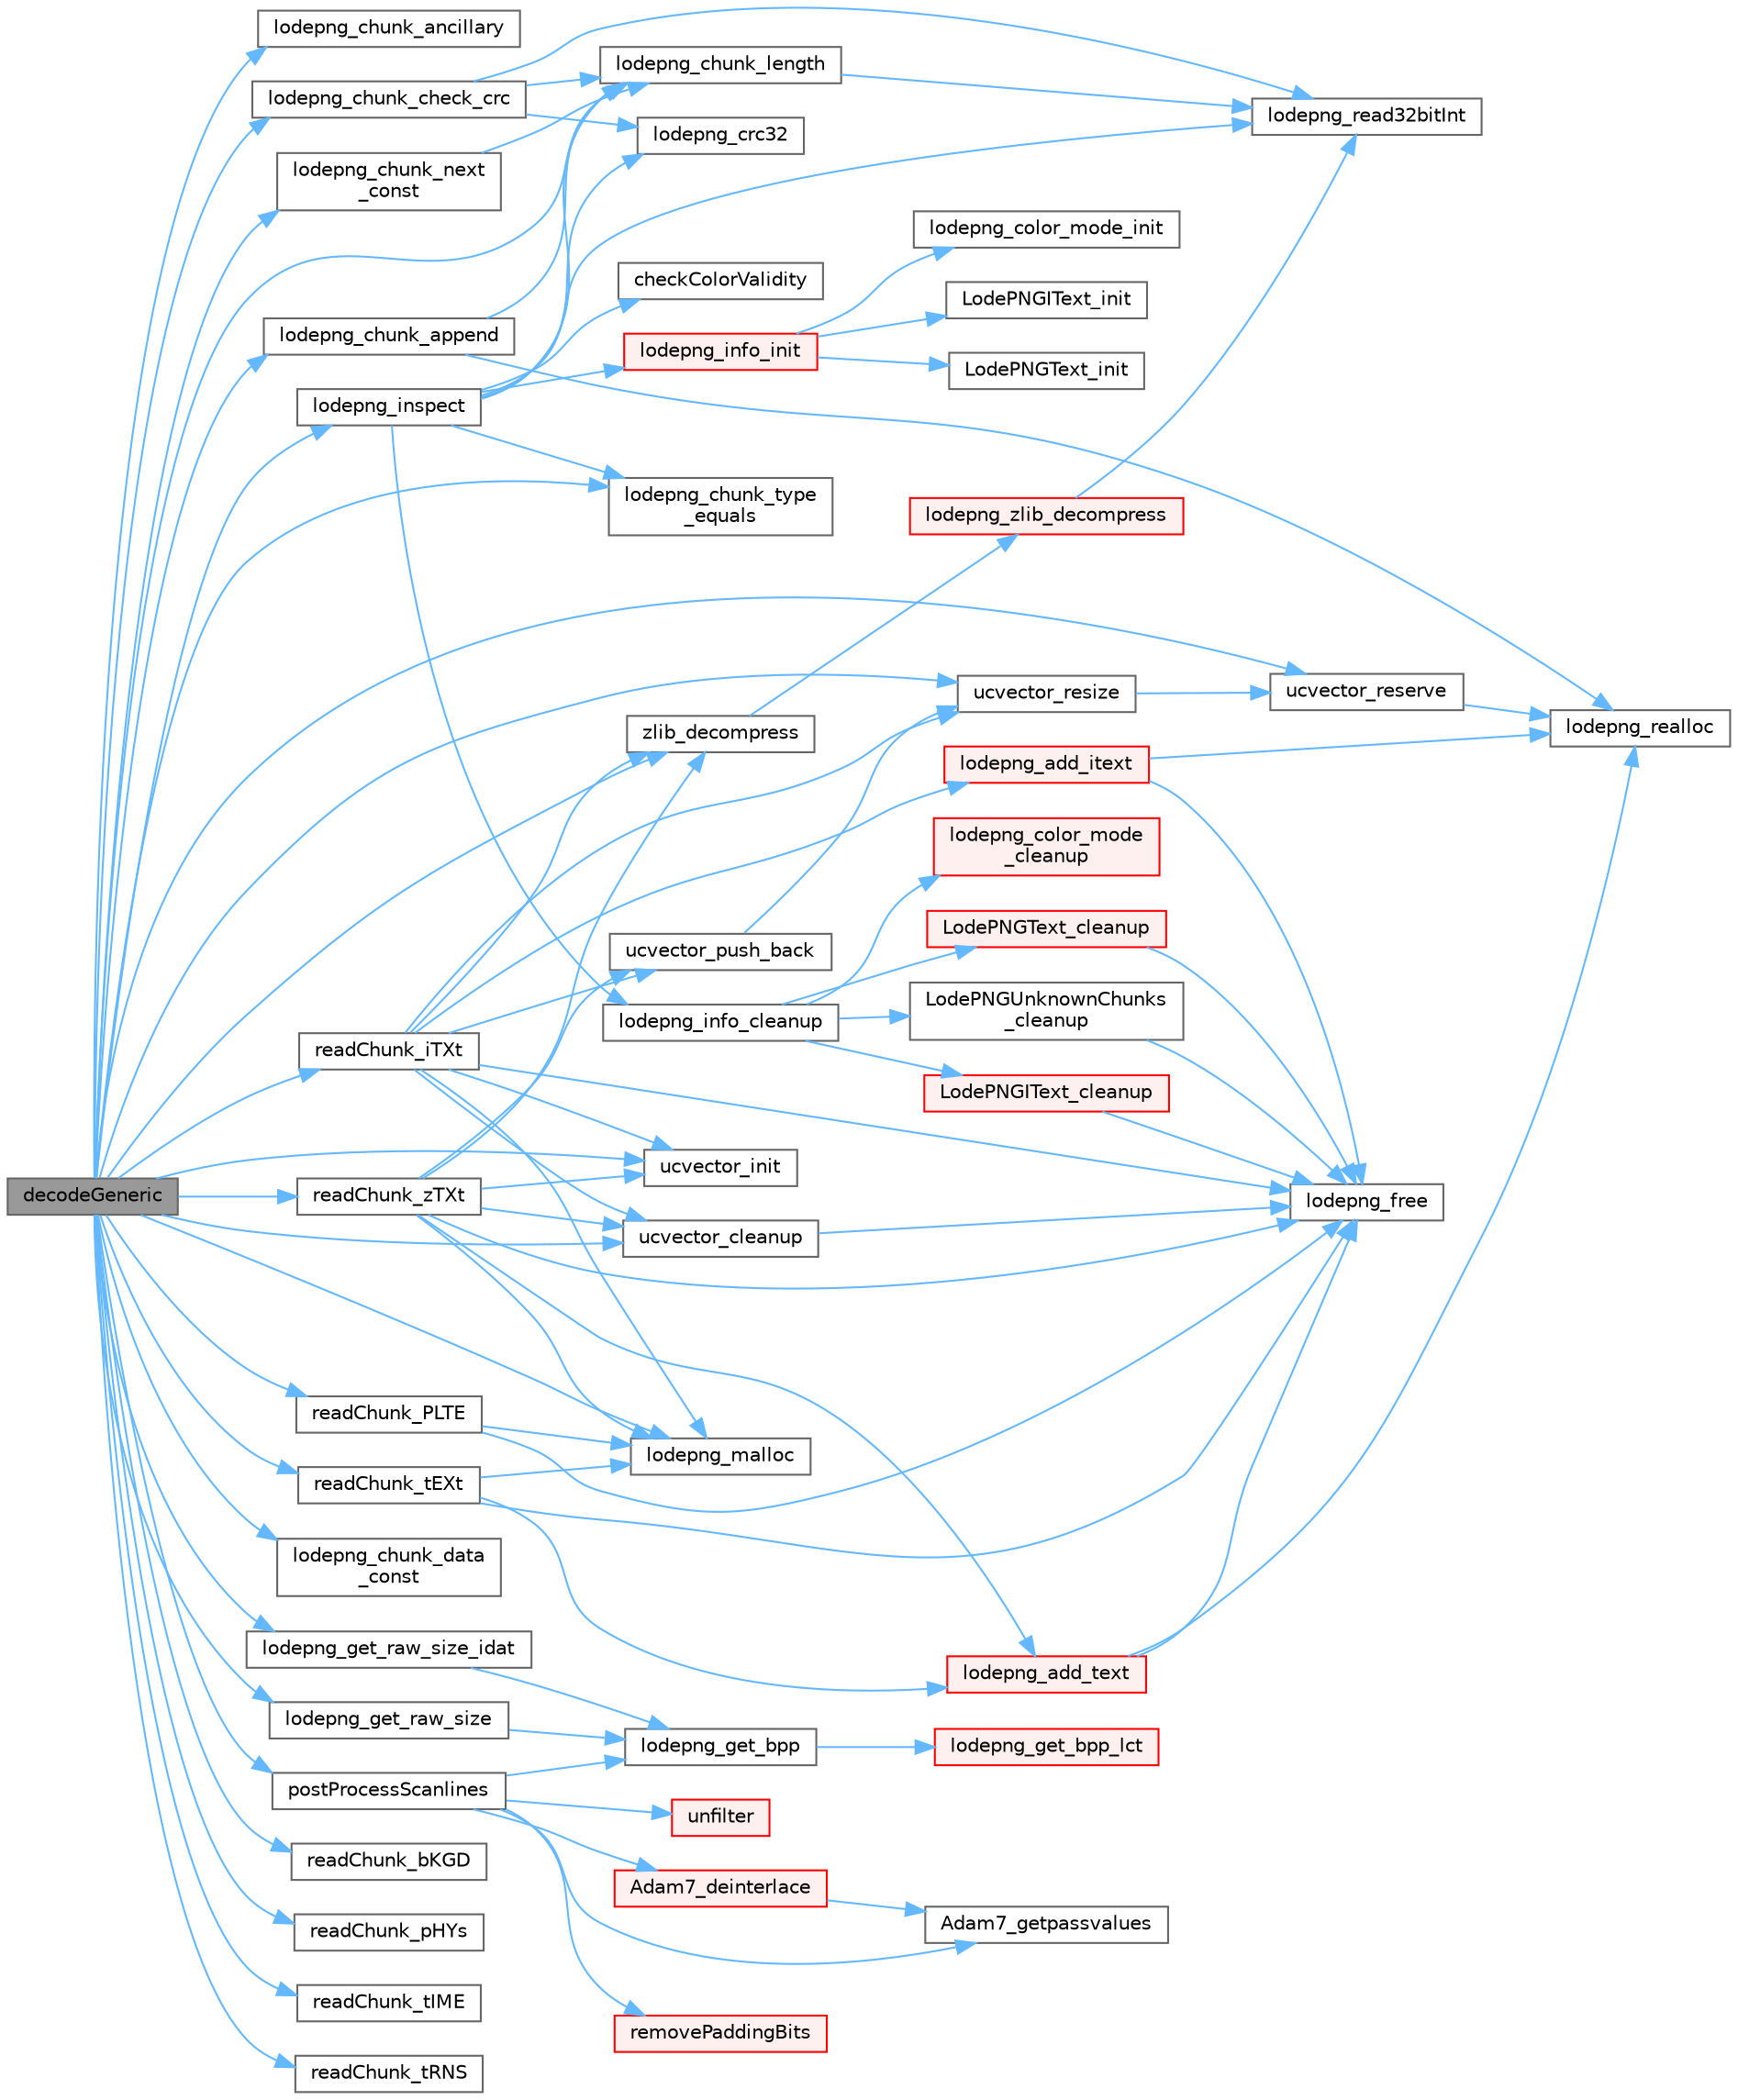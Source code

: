 digraph "decodeGeneric"
{
 // LATEX_PDF_SIZE
  bgcolor="transparent";
  edge [fontname=Helvetica,fontsize=10,labelfontname=Helvetica,labelfontsize=10];
  node [fontname=Helvetica,fontsize=10,shape=box,height=0.2,width=0.4];
  rankdir="LR";
  Node1 [id="Node000001",label="decodeGeneric",height=0.2,width=0.4,color="gray40", fillcolor="grey60", style="filled", fontcolor="black",tooltip=" "];
  Node1 -> Node2 [id="edge1_Node000001_Node000002",color="steelblue1",style="solid",tooltip=" "];
  Node2 [id="Node000002",label="lodepng_chunk_ancillary",height=0.2,width=0.4,color="grey40", fillcolor="white", style="filled",URL="$lodepng_8cpp.html#aabe8616184aa2adaa2a74ad989e6fb41",tooltip=" "];
  Node1 -> Node3 [id="edge2_Node000001_Node000003",color="steelblue1",style="solid",tooltip=" "];
  Node3 [id="Node000003",label="lodepng_chunk_append",height=0.2,width=0.4,color="grey40", fillcolor="white", style="filled",URL="$lodepng_8cpp.html#a865c89cf0456b876e3bd5698bc910336",tooltip=" "];
  Node3 -> Node4 [id="edge3_Node000003_Node000004",color="steelblue1",style="solid",tooltip=" "];
  Node4 [id="Node000004",label="lodepng_chunk_length",height=0.2,width=0.4,color="grey40", fillcolor="white", style="filled",URL="$lodepng_8cpp.html#ad52897a6aecee7dde053c468c6bedda2",tooltip=" "];
  Node4 -> Node5 [id="edge4_Node000004_Node000005",color="steelblue1",style="solid",tooltip=" "];
  Node5 [id="Node000005",label="lodepng_read32bitInt",height=0.2,width=0.4,color="grey40", fillcolor="white", style="filled",URL="$lodepng_8cpp.html#ae0cbc68bfc44dcf1f3186c076272113b",tooltip=" "];
  Node3 -> Node6 [id="edge5_Node000003_Node000006",color="steelblue1",style="solid",tooltip=" "];
  Node6 [id="Node000006",label="lodepng_realloc",height=0.2,width=0.4,color="grey40", fillcolor="white", style="filled",URL="$lodepng_8cpp.html#ad7375c56c635fedd36932cf21b703162",tooltip=" "];
  Node1 -> Node7 [id="edge6_Node000001_Node000007",color="steelblue1",style="solid",tooltip=" "];
  Node7 [id="Node000007",label="lodepng_chunk_check_crc",height=0.2,width=0.4,color="grey40", fillcolor="white", style="filled",URL="$lodepng_8cpp.html#a02091d970921c7b94c4e63821785f97a",tooltip=" "];
  Node7 -> Node4 [id="edge7_Node000007_Node000004",color="steelblue1",style="solid",tooltip=" "];
  Node7 -> Node8 [id="edge8_Node000007_Node000008",color="steelblue1",style="solid",tooltip=" "];
  Node8 [id="Node000008",label="lodepng_crc32",height=0.2,width=0.4,color="grey40", fillcolor="white", style="filled",URL="$lodepng_8cpp.html#a912814217b12a5e7a07f5ae745fc0701",tooltip=" "];
  Node7 -> Node5 [id="edge9_Node000007_Node000005",color="steelblue1",style="solid",tooltip=" "];
  Node1 -> Node9 [id="edge10_Node000001_Node000009",color="steelblue1",style="solid",tooltip=" "];
  Node9 [id="Node000009",label="lodepng_chunk_data\l_const",height=0.2,width=0.4,color="grey40", fillcolor="white", style="filled",URL="$lodepng_8cpp.html#a5e315b2a33544b8877e432adcc09e8e0",tooltip=" "];
  Node1 -> Node4 [id="edge11_Node000001_Node000004",color="steelblue1",style="solid",tooltip=" "];
  Node1 -> Node10 [id="edge12_Node000001_Node000010",color="steelblue1",style="solid",tooltip=" "];
  Node10 [id="Node000010",label="lodepng_chunk_next\l_const",height=0.2,width=0.4,color="grey40", fillcolor="white", style="filled",URL="$lodepng_8cpp.html#a3a821ed29e172e8f19848408599c75cf",tooltip=" "];
  Node10 -> Node4 [id="edge13_Node000010_Node000004",color="steelblue1",style="solid",tooltip=" "];
  Node1 -> Node11 [id="edge14_Node000001_Node000011",color="steelblue1",style="solid",tooltip=" "];
  Node11 [id="Node000011",label="lodepng_chunk_type\l_equals",height=0.2,width=0.4,color="grey40", fillcolor="white", style="filled",URL="$lodepng_8cpp.html#a5153305d442f8332326ef332316b06be",tooltip=" "];
  Node1 -> Node12 [id="edge15_Node000001_Node000012",color="steelblue1",style="solid",tooltip=" "];
  Node12 [id="Node000012",label="lodepng_get_raw_size",height=0.2,width=0.4,color="grey40", fillcolor="white", style="filled",URL="$lodepng_8cpp.html#a5861bf2c5a7c8976ea2dd6d21e8d58bd",tooltip=" "];
  Node12 -> Node13 [id="edge16_Node000012_Node000013",color="steelblue1",style="solid",tooltip=" "];
  Node13 [id="Node000013",label="lodepng_get_bpp",height=0.2,width=0.4,color="grey40", fillcolor="white", style="filled",URL="$lodepng_8cpp.html#a83344b5c8c5839ca42858dd3578220ef",tooltip=" "];
  Node13 -> Node14 [id="edge17_Node000013_Node000014",color="steelblue1",style="solid",tooltip=" "];
  Node14 [id="Node000014",label="lodepng_get_bpp_lct",height=0.2,width=0.4,color="red", fillcolor="#FFF0F0", style="filled",URL="$lodepng_8cpp.html#a581d8244dd5d40176291672a3d323b0f",tooltip=" "];
  Node1 -> Node16 [id="edge18_Node000001_Node000016",color="steelblue1",style="solid",tooltip=" "];
  Node16 [id="Node000016",label="lodepng_get_raw_size_idat",height=0.2,width=0.4,color="grey40", fillcolor="white", style="filled",URL="$lodepng_8cpp.html#abd86de60af830d70e54ec9d4bd9acb3b",tooltip=" "];
  Node16 -> Node13 [id="edge19_Node000016_Node000013",color="steelblue1",style="solid",tooltip=" "];
  Node1 -> Node17 [id="edge20_Node000001_Node000017",color="steelblue1",style="solid",tooltip=" "];
  Node17 [id="Node000017",label="lodepng_inspect",height=0.2,width=0.4,color="grey40", fillcolor="white", style="filled",URL="$lodepng_8cpp.html#a0bee70fa0a93ca4463b35a3ceb9910e3",tooltip=" "];
  Node17 -> Node18 [id="edge21_Node000017_Node000018",color="steelblue1",style="solid",tooltip=" "];
  Node18 [id="Node000018",label="checkColorValidity",height=0.2,width=0.4,color="grey40", fillcolor="white", style="filled",URL="$lodepng_8cpp.html#a82fb69d46cd6a5fce5bc16e33187c463",tooltip=" "];
  Node17 -> Node4 [id="edge22_Node000017_Node000004",color="steelblue1",style="solid",tooltip=" "];
  Node17 -> Node11 [id="edge23_Node000017_Node000011",color="steelblue1",style="solid",tooltip=" "];
  Node17 -> Node8 [id="edge24_Node000017_Node000008",color="steelblue1",style="solid",tooltip=" "];
  Node17 -> Node19 [id="edge25_Node000017_Node000019",color="steelblue1",style="solid",tooltip=" "];
  Node19 [id="Node000019",label="lodepng_info_cleanup",height=0.2,width=0.4,color="grey40", fillcolor="white", style="filled",URL="$lodepng_8cpp.html#ad4b9dc33569e24062e077f5a69ead178",tooltip=" "];
  Node19 -> Node20 [id="edge26_Node000019_Node000020",color="steelblue1",style="solid",tooltip=" "];
  Node20 [id="Node000020",label="lodepng_color_mode\l_cleanup",height=0.2,width=0.4,color="red", fillcolor="#FFF0F0", style="filled",URL="$lodepng_8cpp.html#ab1c7709a984d5842ab314cf5d2dc2dcc",tooltip=" "];
  Node19 -> Node23 [id="edge27_Node000019_Node000023",color="steelblue1",style="solid",tooltip=" "];
  Node23 [id="Node000023",label="LodePNGIText_cleanup",height=0.2,width=0.4,color="red", fillcolor="#FFF0F0", style="filled",URL="$lodepng_8cpp.html#ae0c18287a11fa2fae4bcfb036461807a",tooltip=" "];
  Node23 -> Node22 [id="edge28_Node000023_Node000022",color="steelblue1",style="solid",tooltip=" "];
  Node22 [id="Node000022",label="lodepng_free",height=0.2,width=0.4,color="grey40", fillcolor="white", style="filled",URL="$lodepng_8cpp.html#a5cabd4078527ba33b78791fac7e8b15c",tooltip=" "];
  Node19 -> Node25 [id="edge29_Node000019_Node000025",color="steelblue1",style="solid",tooltip=" "];
  Node25 [id="Node000025",label="LodePNGText_cleanup",height=0.2,width=0.4,color="red", fillcolor="#FFF0F0", style="filled",URL="$lodepng_8cpp.html#ad38d63db1da8c6309032e9744d953327",tooltip=" "];
  Node25 -> Node22 [id="edge30_Node000025_Node000022",color="steelblue1",style="solid",tooltip=" "];
  Node19 -> Node26 [id="edge31_Node000019_Node000026",color="steelblue1",style="solid",tooltip=" "];
  Node26 [id="Node000026",label="LodePNGUnknownChunks\l_cleanup",height=0.2,width=0.4,color="grey40", fillcolor="white", style="filled",URL="$lodepng_8cpp.html#af58b2200810536a52e78e16f79ffba97",tooltip=" "];
  Node26 -> Node22 [id="edge32_Node000026_Node000022",color="steelblue1",style="solid",tooltip=" "];
  Node17 -> Node27 [id="edge33_Node000017_Node000027",color="steelblue1",style="solid",tooltip=" "];
  Node27 [id="Node000027",label="lodepng_info_init",height=0.2,width=0.4,color="red", fillcolor="#FFF0F0", style="filled",URL="$lodepng_8cpp.html#ae50c1ddde2fa8004b46da433f3e20974",tooltip=" "];
  Node27 -> Node28 [id="edge34_Node000027_Node000028",color="steelblue1",style="solid",tooltip=" "];
  Node28 [id="Node000028",label="lodepng_color_mode_init",height=0.2,width=0.4,color="grey40", fillcolor="white", style="filled",URL="$lodepng_8cpp.html#a66345d4cdab130c6cbd3166d7a0a5257",tooltip=" "];
  Node27 -> Node29 [id="edge35_Node000027_Node000029",color="steelblue1",style="solid",tooltip=" "];
  Node29 [id="Node000029",label="LodePNGIText_init",height=0.2,width=0.4,color="grey40", fillcolor="white", style="filled",URL="$lodepng_8cpp.html#aa429acf1f7fd6c5325c7c9f389494ccd",tooltip=" "];
  Node27 -> Node30 [id="edge36_Node000027_Node000030",color="steelblue1",style="solid",tooltip=" "];
  Node30 [id="Node000030",label="LodePNGText_init",height=0.2,width=0.4,color="grey40", fillcolor="white", style="filled",URL="$lodepng_8cpp.html#a4f5e10653bafe3ae7f2f7d338901c56b",tooltip=" "];
  Node17 -> Node5 [id="edge37_Node000017_Node000005",color="steelblue1",style="solid",tooltip=" "];
  Node1 -> Node32 [id="edge38_Node000001_Node000032",color="steelblue1",style="solid",tooltip=" "];
  Node32 [id="Node000032",label="lodepng_malloc",height=0.2,width=0.4,color="grey40", fillcolor="white", style="filled",URL="$lodepng_8cpp.html#a15c8edd4f42cb9696d8f837113af9d30",tooltip=" "];
  Node1 -> Node33 [id="edge39_Node000001_Node000033",color="steelblue1",style="solid",tooltip=" "];
  Node33 [id="Node000033",label="postProcessScanlines",height=0.2,width=0.4,color="grey40", fillcolor="white", style="filled",URL="$lodepng_8cpp.html#a0dd02ca1504cab05af1e059978fb5246",tooltip=" "];
  Node33 -> Node34 [id="edge40_Node000033_Node000034",color="steelblue1",style="solid",tooltip=" "];
  Node34 [id="Node000034",label="Adam7_deinterlace",height=0.2,width=0.4,color="red", fillcolor="#FFF0F0", style="filled",URL="$lodepng_8cpp.html#abc9c979fbcf3d9913e29a057a308aa7d",tooltip=" "];
  Node34 -> Node35 [id="edge41_Node000034_Node000035",color="steelblue1",style="solid",tooltip=" "];
  Node35 [id="Node000035",label="Adam7_getpassvalues",height=0.2,width=0.4,color="grey40", fillcolor="white", style="filled",URL="$lodepng_8cpp.html#a18aff167f1895955ac0f831555e9cff3",tooltip=" "];
  Node33 -> Node35 [id="edge42_Node000033_Node000035",color="steelblue1",style="solid",tooltip=" "];
  Node33 -> Node13 [id="edge43_Node000033_Node000013",color="steelblue1",style="solid",tooltip=" "];
  Node33 -> Node38 [id="edge44_Node000033_Node000038",color="steelblue1",style="solid",tooltip=" "];
  Node38 [id="Node000038",label="removePaddingBits",height=0.2,width=0.4,color="red", fillcolor="#FFF0F0", style="filled",URL="$lodepng_8cpp.html#af809f4954916e3a7aadf36374480907b",tooltip=" "];
  Node33 -> Node40 [id="edge45_Node000033_Node000040",color="steelblue1",style="solid",tooltip=" "];
  Node40 [id="Node000040",label="unfilter",height=0.2,width=0.4,color="red", fillcolor="#FFF0F0", style="filled",URL="$lodepng_8cpp.html#a39d1622b642f0bc9d90900a8933d1da8",tooltip=" "];
  Node1 -> Node43 [id="edge46_Node000001_Node000043",color="steelblue1",style="solid",tooltip=" "];
  Node43 [id="Node000043",label="readChunk_bKGD",height=0.2,width=0.4,color="grey40", fillcolor="white", style="filled",URL="$lodepng_8cpp.html#ae87caf20dd66924a8cdf142e5ab8e7ea",tooltip=" "];
  Node1 -> Node44 [id="edge47_Node000001_Node000044",color="steelblue1",style="solid",tooltip=" "];
  Node44 [id="Node000044",label="readChunk_iTXt",height=0.2,width=0.4,color="grey40", fillcolor="white", style="filled",URL="$lodepng_8cpp.html#a47a9d1ff468dfbaff7748f017c3d346c",tooltip=" "];
  Node44 -> Node45 [id="edge48_Node000044_Node000045",color="steelblue1",style="solid",tooltip=" "];
  Node45 [id="Node000045",label="lodepng_add_itext",height=0.2,width=0.4,color="red", fillcolor="#FFF0F0", style="filled",URL="$lodepng_8cpp.html#aad7cb0e06093d0111bd599a279360f98",tooltip=" "];
  Node45 -> Node22 [id="edge49_Node000045_Node000022",color="steelblue1",style="solid",tooltip=" "];
  Node45 -> Node6 [id="edge50_Node000045_Node000006",color="steelblue1",style="solid",tooltip=" "];
  Node44 -> Node22 [id="edge51_Node000044_Node000022",color="steelblue1",style="solid",tooltip=" "];
  Node44 -> Node32 [id="edge52_Node000044_Node000032",color="steelblue1",style="solid",tooltip=" "];
  Node44 -> Node49 [id="edge53_Node000044_Node000049",color="steelblue1",style="solid",tooltip=" "];
  Node49 [id="Node000049",label="ucvector_cleanup",height=0.2,width=0.4,color="grey40", fillcolor="white", style="filled",URL="$lodepng_8cpp.html#ad689bf84470238e26b01524631d778ec",tooltip=" "];
  Node49 -> Node22 [id="edge54_Node000049_Node000022",color="steelblue1",style="solid",tooltip=" "];
  Node44 -> Node50 [id="edge55_Node000044_Node000050",color="steelblue1",style="solid",tooltip=" "];
  Node50 [id="Node000050",label="ucvector_init",height=0.2,width=0.4,color="grey40", fillcolor="white", style="filled",URL="$lodepng_8cpp.html#a1b58c07819eec4ff7e903138c08eb502",tooltip=" "];
  Node44 -> Node51 [id="edge56_Node000044_Node000051",color="steelblue1",style="solid",tooltip=" "];
  Node51 [id="Node000051",label="ucvector_push_back",height=0.2,width=0.4,color="grey40", fillcolor="white", style="filled",URL="$lodepng_8cpp.html#a877b6a70493cb0b29f719ea48a26eadb",tooltip=" "];
  Node51 -> Node52 [id="edge57_Node000051_Node000052",color="steelblue1",style="solid",tooltip=" "];
  Node52 [id="Node000052",label="ucvector_resize",height=0.2,width=0.4,color="grey40", fillcolor="white", style="filled",URL="$lodepng_8cpp.html#ae4e2da90ae4abb858852f211eb28d622",tooltip=" "];
  Node52 -> Node53 [id="edge58_Node000052_Node000053",color="steelblue1",style="solid",tooltip=" "];
  Node53 [id="Node000053",label="ucvector_reserve",height=0.2,width=0.4,color="grey40", fillcolor="white", style="filled",URL="$lodepng_8cpp.html#ac03e508691c2826ee4065627465ccb4a",tooltip=" "];
  Node53 -> Node6 [id="edge59_Node000053_Node000006",color="steelblue1",style="solid",tooltip=" "];
  Node44 -> Node52 [id="edge60_Node000044_Node000052",color="steelblue1",style="solid",tooltip=" "];
  Node44 -> Node54 [id="edge61_Node000044_Node000054",color="steelblue1",style="solid",tooltip=" "];
  Node54 [id="Node000054",label="zlib_decompress",height=0.2,width=0.4,color="grey40", fillcolor="white", style="filled",URL="$lodepng_8cpp.html#ae06154c06600720b6c5727ba57519c36",tooltip=" "];
  Node54 -> Node55 [id="edge62_Node000054_Node000055",color="steelblue1",style="solid",tooltip=" "];
  Node55 [id="Node000055",label="lodepng_zlib_decompress",height=0.2,width=0.4,color="red", fillcolor="#FFF0F0", style="filled",URL="$lodepng_8cpp.html#ae66b9c1eeb9c44572bd381a94485e157",tooltip=" "];
  Node55 -> Node5 [id="edge63_Node000055_Node000005",color="steelblue1",style="solid",tooltip=" "];
  Node1 -> Node81 [id="edge64_Node000001_Node000081",color="steelblue1",style="solid",tooltip=" "];
  Node81 [id="Node000081",label="readChunk_pHYs",height=0.2,width=0.4,color="grey40", fillcolor="white", style="filled",URL="$lodepng_8cpp.html#af37ead0521e128d15f14e28237a07e91",tooltip=" "];
  Node1 -> Node82 [id="edge65_Node000001_Node000082",color="steelblue1",style="solid",tooltip=" "];
  Node82 [id="Node000082",label="readChunk_PLTE",height=0.2,width=0.4,color="grey40", fillcolor="white", style="filled",URL="$lodepng_8cpp.html#aae793be5b27e93933301f1213967efd5",tooltip=" "];
  Node82 -> Node22 [id="edge66_Node000082_Node000022",color="steelblue1",style="solid",tooltip=" "];
  Node82 -> Node32 [id="edge67_Node000082_Node000032",color="steelblue1",style="solid",tooltip=" "];
  Node1 -> Node83 [id="edge68_Node000001_Node000083",color="steelblue1",style="solid",tooltip=" "];
  Node83 [id="Node000083",label="readChunk_tEXt",height=0.2,width=0.4,color="grey40", fillcolor="white", style="filled",URL="$lodepng_8cpp.html#a303d52cc646ea50af9c84d18a69033b4",tooltip=" "];
  Node83 -> Node84 [id="edge69_Node000083_Node000084",color="steelblue1",style="solid",tooltip=" "];
  Node84 [id="Node000084",label="lodepng_add_text",height=0.2,width=0.4,color="red", fillcolor="#FFF0F0", style="filled",URL="$lodepng_8cpp.html#a10c9cfd9edf86fc8e21d5f69d81238d0",tooltip=" "];
  Node84 -> Node22 [id="edge70_Node000084_Node000022",color="steelblue1",style="solid",tooltip=" "];
  Node84 -> Node6 [id="edge71_Node000084_Node000006",color="steelblue1",style="solid",tooltip=" "];
  Node83 -> Node22 [id="edge72_Node000083_Node000022",color="steelblue1",style="solid",tooltip=" "];
  Node83 -> Node32 [id="edge73_Node000083_Node000032",color="steelblue1",style="solid",tooltip=" "];
  Node1 -> Node85 [id="edge74_Node000001_Node000085",color="steelblue1",style="solid",tooltip=" "];
  Node85 [id="Node000085",label="readChunk_tIME",height=0.2,width=0.4,color="grey40", fillcolor="white", style="filled",URL="$lodepng_8cpp.html#af68e84a1195f275f37e09896985bed96",tooltip=" "];
  Node1 -> Node86 [id="edge75_Node000001_Node000086",color="steelblue1",style="solid",tooltip=" "];
  Node86 [id="Node000086",label="readChunk_tRNS",height=0.2,width=0.4,color="grey40", fillcolor="white", style="filled",URL="$lodepng_8cpp.html#a225d94ed715bb608c813059236fbf72a",tooltip=" "];
  Node1 -> Node87 [id="edge76_Node000001_Node000087",color="steelblue1",style="solid",tooltip=" "];
  Node87 [id="Node000087",label="readChunk_zTXt",height=0.2,width=0.4,color="grey40", fillcolor="white", style="filled",URL="$lodepng_8cpp.html#a3bb6b3845f0f74daf94074e66af29da1",tooltip=" "];
  Node87 -> Node84 [id="edge77_Node000087_Node000084",color="steelblue1",style="solid",tooltip=" "];
  Node87 -> Node22 [id="edge78_Node000087_Node000022",color="steelblue1",style="solid",tooltip=" "];
  Node87 -> Node32 [id="edge79_Node000087_Node000032",color="steelblue1",style="solid",tooltip=" "];
  Node87 -> Node49 [id="edge80_Node000087_Node000049",color="steelblue1",style="solid",tooltip=" "];
  Node87 -> Node50 [id="edge81_Node000087_Node000050",color="steelblue1",style="solid",tooltip=" "];
  Node87 -> Node51 [id="edge82_Node000087_Node000051",color="steelblue1",style="solid",tooltip=" "];
  Node87 -> Node54 [id="edge83_Node000087_Node000054",color="steelblue1",style="solid",tooltip=" "];
  Node1 -> Node49 [id="edge84_Node000001_Node000049",color="steelblue1",style="solid",tooltip=" "];
  Node1 -> Node50 [id="edge85_Node000001_Node000050",color="steelblue1",style="solid",tooltip=" "];
  Node1 -> Node53 [id="edge86_Node000001_Node000053",color="steelblue1",style="solid",tooltip=" "];
  Node1 -> Node52 [id="edge87_Node000001_Node000052",color="steelblue1",style="solid",tooltip=" "];
  Node1 -> Node54 [id="edge88_Node000001_Node000054",color="steelblue1",style="solid",tooltip=" "];
}
